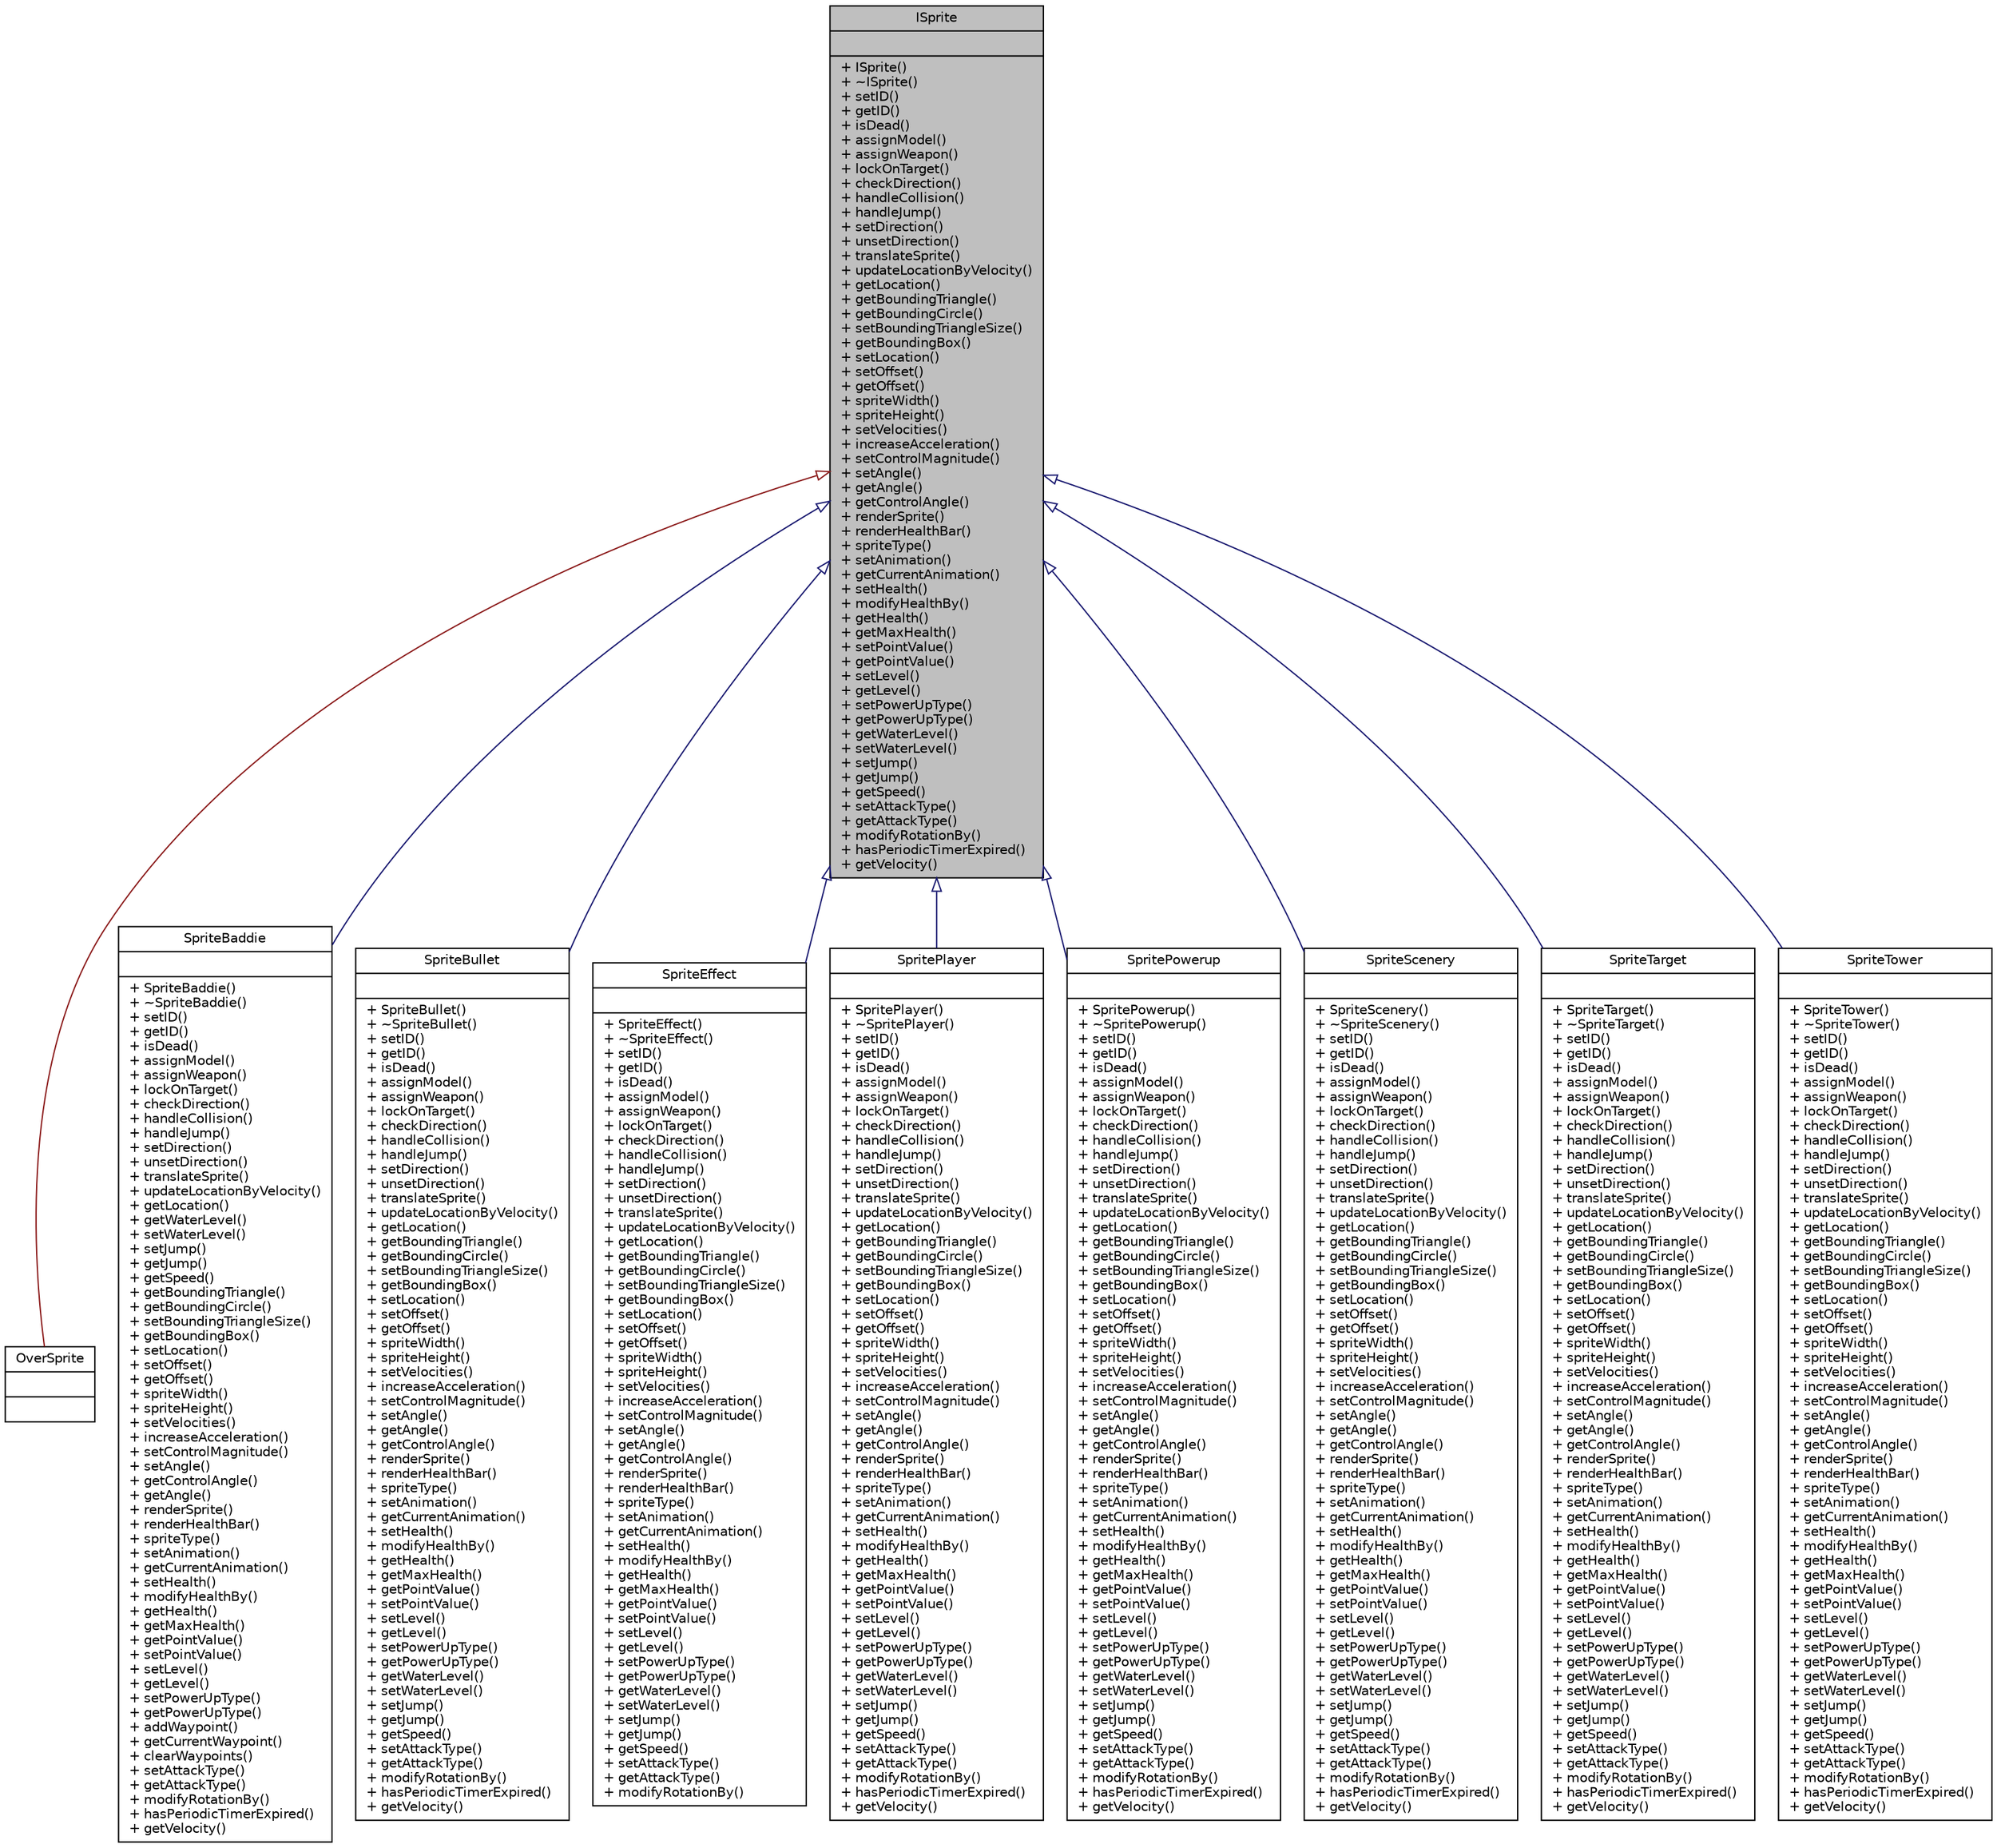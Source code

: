 digraph "ISprite"
{
 // LATEX_PDF_SIZE
  edge [fontname="Helvetica",fontsize="10",labelfontname="Helvetica",labelfontsize="10"];
  node [fontname="Helvetica",fontsize="10",shape=record];
  Node1 [label="{ISprite\n||+ ISprite()\l+ ~ISprite()\l+ setID()\l+ getID()\l+ isDead()\l+ assignModel()\l+ assignWeapon()\l+ lockOnTarget()\l+ checkDirection()\l+ handleCollision()\l+ handleJump()\l+ setDirection()\l+ unsetDirection()\l+ translateSprite()\l+ updateLocationByVelocity()\l+ getLocation()\l+ getBoundingTriangle()\l+ getBoundingCircle()\l+ setBoundingTriangleSize()\l+ getBoundingBox()\l+ setLocation()\l+ setOffset()\l+ getOffset()\l+ spriteWidth()\l+ spriteHeight()\l+ setVelocities()\l+ increaseAcceleration()\l+ setControlMagnitude()\l+ setAngle()\l+ getAngle()\l+ getControlAngle()\l+ renderSprite()\l+ renderHealthBar()\l+ spriteType()\l+ setAnimation()\l+ getCurrentAnimation()\l+ setHealth()\l+ modifyHealthBy()\l+ getHealth()\l+ getMaxHealth()\l+ setPointValue()\l+ getPointValue()\l+ setLevel()\l+ getLevel()\l+ setPowerUpType()\l+ getPowerUpType()\l+ getWaterLevel()\l+ setWaterLevel()\l+ setJump()\l+ getJump()\l+ getSpeed()\l+ setAttackType()\l+ getAttackType()\l+ modifyRotationBy()\l+ hasPeriodicTimerExpired()\l+ getVelocity()\l}",height=0.2,width=0.4,color="black", fillcolor="grey75", style="filled", fontcolor="black",tooltip=" "];
  Node1 -> Node2 [dir="back",color="firebrick4",fontsize="10",style="solid",arrowtail="onormal",fontname="Helvetica"];
  Node2 [label="{OverSprite\n||}",height=0.2,width=0.4,color="black", fillcolor="white", style="filled",URL="$class_over_sprite.html",tooltip=" "];
  Node1 -> Node3 [dir="back",color="midnightblue",fontsize="10",style="solid",arrowtail="onormal",fontname="Helvetica"];
  Node3 [label="{SpriteBaddie\n||+ SpriteBaddie()\l+ ~SpriteBaddie()\l+ setID()\l+ getID()\l+ isDead()\l+ assignModel()\l+ assignWeapon()\l+ lockOnTarget()\l+ checkDirection()\l+ handleCollision()\l+ handleJump()\l+ setDirection()\l+ unsetDirection()\l+ translateSprite()\l+ updateLocationByVelocity()\l+ getLocation()\l+ getWaterLevel()\l+ setWaterLevel()\l+ setJump()\l+ getJump()\l+ getSpeed()\l+ getBoundingTriangle()\l+ getBoundingCircle()\l+ setBoundingTriangleSize()\l+ getBoundingBox()\l+ setLocation()\l+ setOffset()\l+ getOffset()\l+ spriteWidth()\l+ spriteHeight()\l+ setVelocities()\l+ increaseAcceleration()\l+ setControlMagnitude()\l+ setAngle()\l+ getControlAngle()\l+ getAngle()\l+ renderSprite()\l+ renderHealthBar()\l+ spriteType()\l+ setAnimation()\l+ getCurrentAnimation()\l+ setHealth()\l+ modifyHealthBy()\l+ getHealth()\l+ getMaxHealth()\l+ getPointValue()\l+ setPointValue()\l+ setLevel()\l+ getLevel()\l+ setPowerUpType()\l+ getPowerUpType()\l+ addWaypoint()\l+ getCurrentWaypoint()\l+ clearWaypoints()\l+ setAttackType()\l+ getAttackType()\l+ modifyRotationBy()\l+ hasPeriodicTimerExpired()\l+ getVelocity()\l}",height=0.2,width=0.4,color="black", fillcolor="white", style="filled",URL="$class_sprite_baddie.html",tooltip=" "];
  Node1 -> Node4 [dir="back",color="midnightblue",fontsize="10",style="solid",arrowtail="onormal",fontname="Helvetica"];
  Node4 [label="{SpriteBullet\n||+ SpriteBullet()\l+ ~SpriteBullet()\l+ setID()\l+ getID()\l+ isDead()\l+ assignModel()\l+ assignWeapon()\l+ lockOnTarget()\l+ checkDirection()\l+ handleCollision()\l+ handleJump()\l+ setDirection()\l+ unsetDirection()\l+ translateSprite()\l+ updateLocationByVelocity()\l+ getLocation()\l+ getBoundingTriangle()\l+ getBoundingCircle()\l+ setBoundingTriangleSize()\l+ getBoundingBox()\l+ setLocation()\l+ setOffset()\l+ getOffset()\l+ spriteWidth()\l+ spriteHeight()\l+ setVelocities()\l+ increaseAcceleration()\l+ setControlMagnitude()\l+ setAngle()\l+ getAngle()\l+ getControlAngle()\l+ renderSprite()\l+ renderHealthBar()\l+ spriteType()\l+ setAnimation()\l+ getCurrentAnimation()\l+ setHealth()\l+ modifyHealthBy()\l+ getHealth()\l+ getMaxHealth()\l+ getPointValue()\l+ setPointValue()\l+ setLevel()\l+ getLevel()\l+ setPowerUpType()\l+ getPowerUpType()\l+ getWaterLevel()\l+ setWaterLevel()\l+ setJump()\l+ getJump()\l+ getSpeed()\l+ setAttackType()\l+ getAttackType()\l+ modifyRotationBy()\l+ hasPeriodicTimerExpired()\l+ getVelocity()\l}",height=0.2,width=0.4,color="black", fillcolor="white", style="filled",URL="$class_sprite_bullet.html",tooltip="Provides an interface for sprite behavior, whether that is a player sprite, or an NPC of some sort ...."];
  Node1 -> Node5 [dir="back",color="midnightblue",fontsize="10",style="solid",arrowtail="onormal",fontname="Helvetica"];
  Node5 [label="{SpriteEffect\n||+ SpriteEffect()\l+ ~SpriteEffect()\l+ setID()\l+ getID()\l+ isDead()\l+ assignModel()\l+ assignWeapon()\l+ lockOnTarget()\l+ checkDirection()\l+ handleCollision()\l+ handleJump()\l+ setDirection()\l+ unsetDirection()\l+ translateSprite()\l+ updateLocationByVelocity()\l+ getLocation()\l+ getBoundingTriangle()\l+ getBoundingCircle()\l+ setBoundingTriangleSize()\l+ getBoundingBox()\l+ setLocation()\l+ setOffset()\l+ getOffset()\l+ spriteWidth()\l+ spriteHeight()\l+ setVelocities()\l+ increaseAcceleration()\l+ setControlMagnitude()\l+ setAngle()\l+ getAngle()\l+ getControlAngle()\l+ renderSprite()\l+ renderHealthBar()\l+ spriteType()\l+ setAnimation()\l+ getCurrentAnimation()\l+ setHealth()\l+ modifyHealthBy()\l+ getHealth()\l+ getMaxHealth()\l+ getPointValue()\l+ setPointValue()\l+ setLevel()\l+ getLevel()\l+ setPowerUpType()\l+ getPowerUpType()\l+ getWaterLevel()\l+ setWaterLevel()\l+ setJump()\l+ getJump()\l+ getSpeed()\l+ setAttackType()\l+ getAttackType()\l+ modifyRotationBy()\l}",height=0.2,width=0.4,color="black", fillcolor="white", style="filled",URL="$class_sprite_effect.html",tooltip="Provides an interface for sprite behavior, whether that is a player sprite, or an NPC of some sort ...."];
  Node1 -> Node6 [dir="back",color="midnightblue",fontsize="10",style="solid",arrowtail="onormal",fontname="Helvetica"];
  Node6 [label="{SpritePlayer\n||+ SpritePlayer()\l+ ~SpritePlayer()\l+ setID()\l+ getID()\l+ isDead()\l+ assignModel()\l+ assignWeapon()\l+ lockOnTarget()\l+ checkDirection()\l+ handleCollision()\l+ handleJump()\l+ setDirection()\l+ unsetDirection()\l+ translateSprite()\l+ updateLocationByVelocity()\l+ getLocation()\l+ getBoundingTriangle()\l+ getBoundingCircle()\l+ setBoundingTriangleSize()\l+ getBoundingBox()\l+ setLocation()\l+ setOffset()\l+ getOffset()\l+ spriteWidth()\l+ spriteHeight()\l+ setVelocities()\l+ increaseAcceleration()\l+ setControlMagnitude()\l+ setAngle()\l+ getAngle()\l+ getControlAngle()\l+ renderSprite()\l+ renderHealthBar()\l+ spriteType()\l+ setAnimation()\l+ getCurrentAnimation()\l+ setHealth()\l+ modifyHealthBy()\l+ getHealth()\l+ getMaxHealth()\l+ getPointValue()\l+ setPointValue()\l+ setLevel()\l+ getLevel()\l+ setPowerUpType()\l+ getPowerUpType()\l+ getWaterLevel()\l+ setWaterLevel()\l+ setJump()\l+ getJump()\l+ getSpeed()\l+ setAttackType()\l+ getAttackType()\l+ modifyRotationBy()\l+ hasPeriodicTimerExpired()\l+ getVelocity()\l}",height=0.2,width=0.4,color="black", fillcolor="white", style="filled",URL="$class_sprite_player.html",tooltip="Provides an interface for sprite behavior, whether that is a player sprite, or an NPC of some sort ...."];
  Node1 -> Node7 [dir="back",color="midnightblue",fontsize="10",style="solid",arrowtail="onormal",fontname="Helvetica"];
  Node7 [label="{SpritePowerup\n||+ SpritePowerup()\l+ ~SpritePowerup()\l+ setID()\l+ getID()\l+ isDead()\l+ assignModel()\l+ assignWeapon()\l+ lockOnTarget()\l+ checkDirection()\l+ handleCollision()\l+ handleJump()\l+ setDirection()\l+ unsetDirection()\l+ translateSprite()\l+ updateLocationByVelocity()\l+ getLocation()\l+ getBoundingTriangle()\l+ getBoundingCircle()\l+ setBoundingTriangleSize()\l+ getBoundingBox()\l+ setLocation()\l+ setOffset()\l+ getOffset()\l+ spriteWidth()\l+ spriteHeight()\l+ setVelocities()\l+ increaseAcceleration()\l+ setControlMagnitude()\l+ setAngle()\l+ getAngle()\l+ getControlAngle()\l+ renderSprite()\l+ renderHealthBar()\l+ spriteType()\l+ setAnimation()\l+ getCurrentAnimation()\l+ setHealth()\l+ modifyHealthBy()\l+ getHealth()\l+ getMaxHealth()\l+ getPointValue()\l+ setPointValue()\l+ setLevel()\l+ getLevel()\l+ setPowerUpType()\l+ getPowerUpType()\l+ getWaterLevel()\l+ setWaterLevel()\l+ setJump()\l+ getJump()\l+ getSpeed()\l+ setAttackType()\l+ getAttackType()\l+ modifyRotationBy()\l+ hasPeriodicTimerExpired()\l+ getVelocity()\l}",height=0.2,width=0.4,color="black", fillcolor="white", style="filled",URL="$class_sprite_powerup.html",tooltip="Provides an interface for sprite behavior, whether that is a player sprite, or an NPC of some sort ...."];
  Node1 -> Node8 [dir="back",color="midnightblue",fontsize="10",style="solid",arrowtail="onormal",fontname="Helvetica"];
  Node8 [label="{SpriteScenery\n||+ SpriteScenery()\l+ ~SpriteScenery()\l+ setID()\l+ getID()\l+ isDead()\l+ assignModel()\l+ assignWeapon()\l+ lockOnTarget()\l+ checkDirection()\l+ handleCollision()\l+ handleJump()\l+ setDirection()\l+ unsetDirection()\l+ translateSprite()\l+ updateLocationByVelocity()\l+ getLocation()\l+ getBoundingTriangle()\l+ getBoundingCircle()\l+ setBoundingTriangleSize()\l+ getBoundingBox()\l+ setLocation()\l+ setOffset()\l+ getOffset()\l+ spriteWidth()\l+ spriteHeight()\l+ setVelocities()\l+ increaseAcceleration()\l+ setControlMagnitude()\l+ setAngle()\l+ getAngle()\l+ getControlAngle()\l+ renderSprite()\l+ renderHealthBar()\l+ spriteType()\l+ setAnimation()\l+ getCurrentAnimation()\l+ setHealth()\l+ modifyHealthBy()\l+ getHealth()\l+ getMaxHealth()\l+ getPointValue()\l+ setPointValue()\l+ setLevel()\l+ getLevel()\l+ setPowerUpType()\l+ getPowerUpType()\l+ getWaterLevel()\l+ setWaterLevel()\l+ setJump()\l+ getJump()\l+ getSpeed()\l+ setAttackType()\l+ getAttackType()\l+ modifyRotationBy()\l+ hasPeriodicTimerExpired()\l+ getVelocity()\l}",height=0.2,width=0.4,color="black", fillcolor="white", style="filled",URL="$class_sprite_scenery.html",tooltip="Provides an interface for sprite behavior, whether that is a player sprite, or an NPC of some sort ...."];
  Node1 -> Node9 [dir="back",color="midnightblue",fontsize="10",style="solid",arrowtail="onormal",fontname="Helvetica"];
  Node9 [label="{SpriteTarget\n||+ SpriteTarget()\l+ ~SpriteTarget()\l+ setID()\l+ getID()\l+ isDead()\l+ assignModel()\l+ assignWeapon()\l+ lockOnTarget()\l+ checkDirection()\l+ handleCollision()\l+ handleJump()\l+ setDirection()\l+ unsetDirection()\l+ translateSprite()\l+ updateLocationByVelocity()\l+ getLocation()\l+ getBoundingTriangle()\l+ getBoundingCircle()\l+ setBoundingTriangleSize()\l+ getBoundingBox()\l+ setLocation()\l+ setOffset()\l+ getOffset()\l+ spriteWidth()\l+ spriteHeight()\l+ setVelocities()\l+ increaseAcceleration()\l+ setControlMagnitude()\l+ setAngle()\l+ getAngle()\l+ getControlAngle()\l+ renderSprite()\l+ renderHealthBar()\l+ spriteType()\l+ setAnimation()\l+ getCurrentAnimation()\l+ setHealth()\l+ modifyHealthBy()\l+ getHealth()\l+ getMaxHealth()\l+ getPointValue()\l+ setPointValue()\l+ setLevel()\l+ getLevel()\l+ setPowerUpType()\l+ getPowerUpType()\l+ getWaterLevel()\l+ setWaterLevel()\l+ setJump()\l+ getJump()\l+ getSpeed()\l+ setAttackType()\l+ getAttackType()\l+ modifyRotationBy()\l+ hasPeriodicTimerExpired()\l+ getVelocity()\l}",height=0.2,width=0.4,color="black", fillcolor="white", style="filled",URL="$class_sprite_target.html",tooltip="Provides an interface for sprite behavior, whether that is a player sprite, or an NPC of some sort ...."];
  Node1 -> Node10 [dir="back",color="midnightblue",fontsize="10",style="solid",arrowtail="onormal",fontname="Helvetica"];
  Node10 [label="{SpriteTower\n||+ SpriteTower()\l+ ~SpriteTower()\l+ setID()\l+ getID()\l+ isDead()\l+ assignModel()\l+ assignWeapon()\l+ lockOnTarget()\l+ checkDirection()\l+ handleCollision()\l+ handleJump()\l+ setDirection()\l+ unsetDirection()\l+ translateSprite()\l+ updateLocationByVelocity()\l+ getLocation()\l+ getBoundingTriangle()\l+ getBoundingCircle()\l+ setBoundingTriangleSize()\l+ getBoundingBox()\l+ setLocation()\l+ setOffset()\l+ getOffset()\l+ spriteWidth()\l+ spriteHeight()\l+ setVelocities()\l+ increaseAcceleration()\l+ setControlMagnitude()\l+ setAngle()\l+ getAngle()\l+ getControlAngle()\l+ renderSprite()\l+ renderHealthBar()\l+ spriteType()\l+ setAnimation()\l+ getCurrentAnimation()\l+ setHealth()\l+ modifyHealthBy()\l+ getHealth()\l+ getMaxHealth()\l+ getPointValue()\l+ setPointValue()\l+ setLevel()\l+ getLevel()\l+ setPowerUpType()\l+ getPowerUpType()\l+ getWaterLevel()\l+ setWaterLevel()\l+ setJump()\l+ getJump()\l+ getSpeed()\l+ setAttackType()\l+ getAttackType()\l+ modifyRotationBy()\l+ hasPeriodicTimerExpired()\l+ getVelocity()\l}",height=0.2,width=0.4,color="black", fillcolor="white", style="filled",URL="$class_sprite_tower.html",tooltip="Provides an interface for sprite behavior, whether that is a player sprite, or an NPC of some sort ...."];
}
